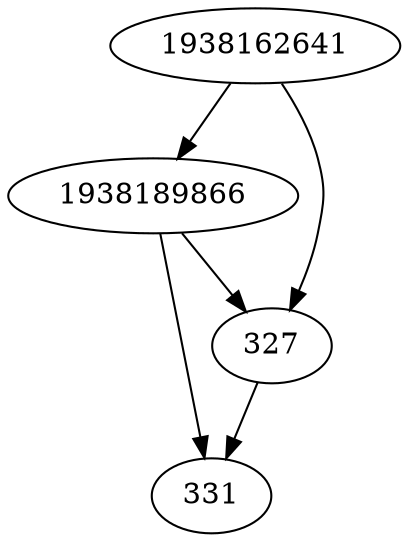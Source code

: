 strict digraph  {
1938162641;
1938189866;
331;
327;
1938162641 -> 327;
1938162641 -> 1938189866;
1938189866 -> 327;
1938189866 -> 331;
327 -> 331;
}
